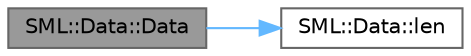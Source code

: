 digraph "SML::Data::Data"
{
 // LATEX_PDF_SIZE
  bgcolor="transparent";
  edge [fontname=Helvetica,fontsize=10,labelfontname=Helvetica,labelfontsize=10];
  node [fontname=Helvetica,fontsize=10,shape=box,height=0.2,width=0.4];
  rankdir="LR";
  Node1 [id="Node000001",label="SML::Data::Data",height=0.2,width=0.4,color="gray40", fillcolor="grey60", style="filled", fontcolor="black",tooltip="Constructor for Data object with data and length."];
  Node1 -> Node2 [id="edge1_Node000001_Node000002",color="steelblue1",style="solid",tooltip=" "];
  Node2 [id="Node000002",label="SML::Data::len",height=0.2,width=0.4,color="grey40", fillcolor="white", style="filled",URL="$group___s_m_l.html#gac11027a7f6d8b4a5ce57770574d51777",tooltip="Get data length."];
}
